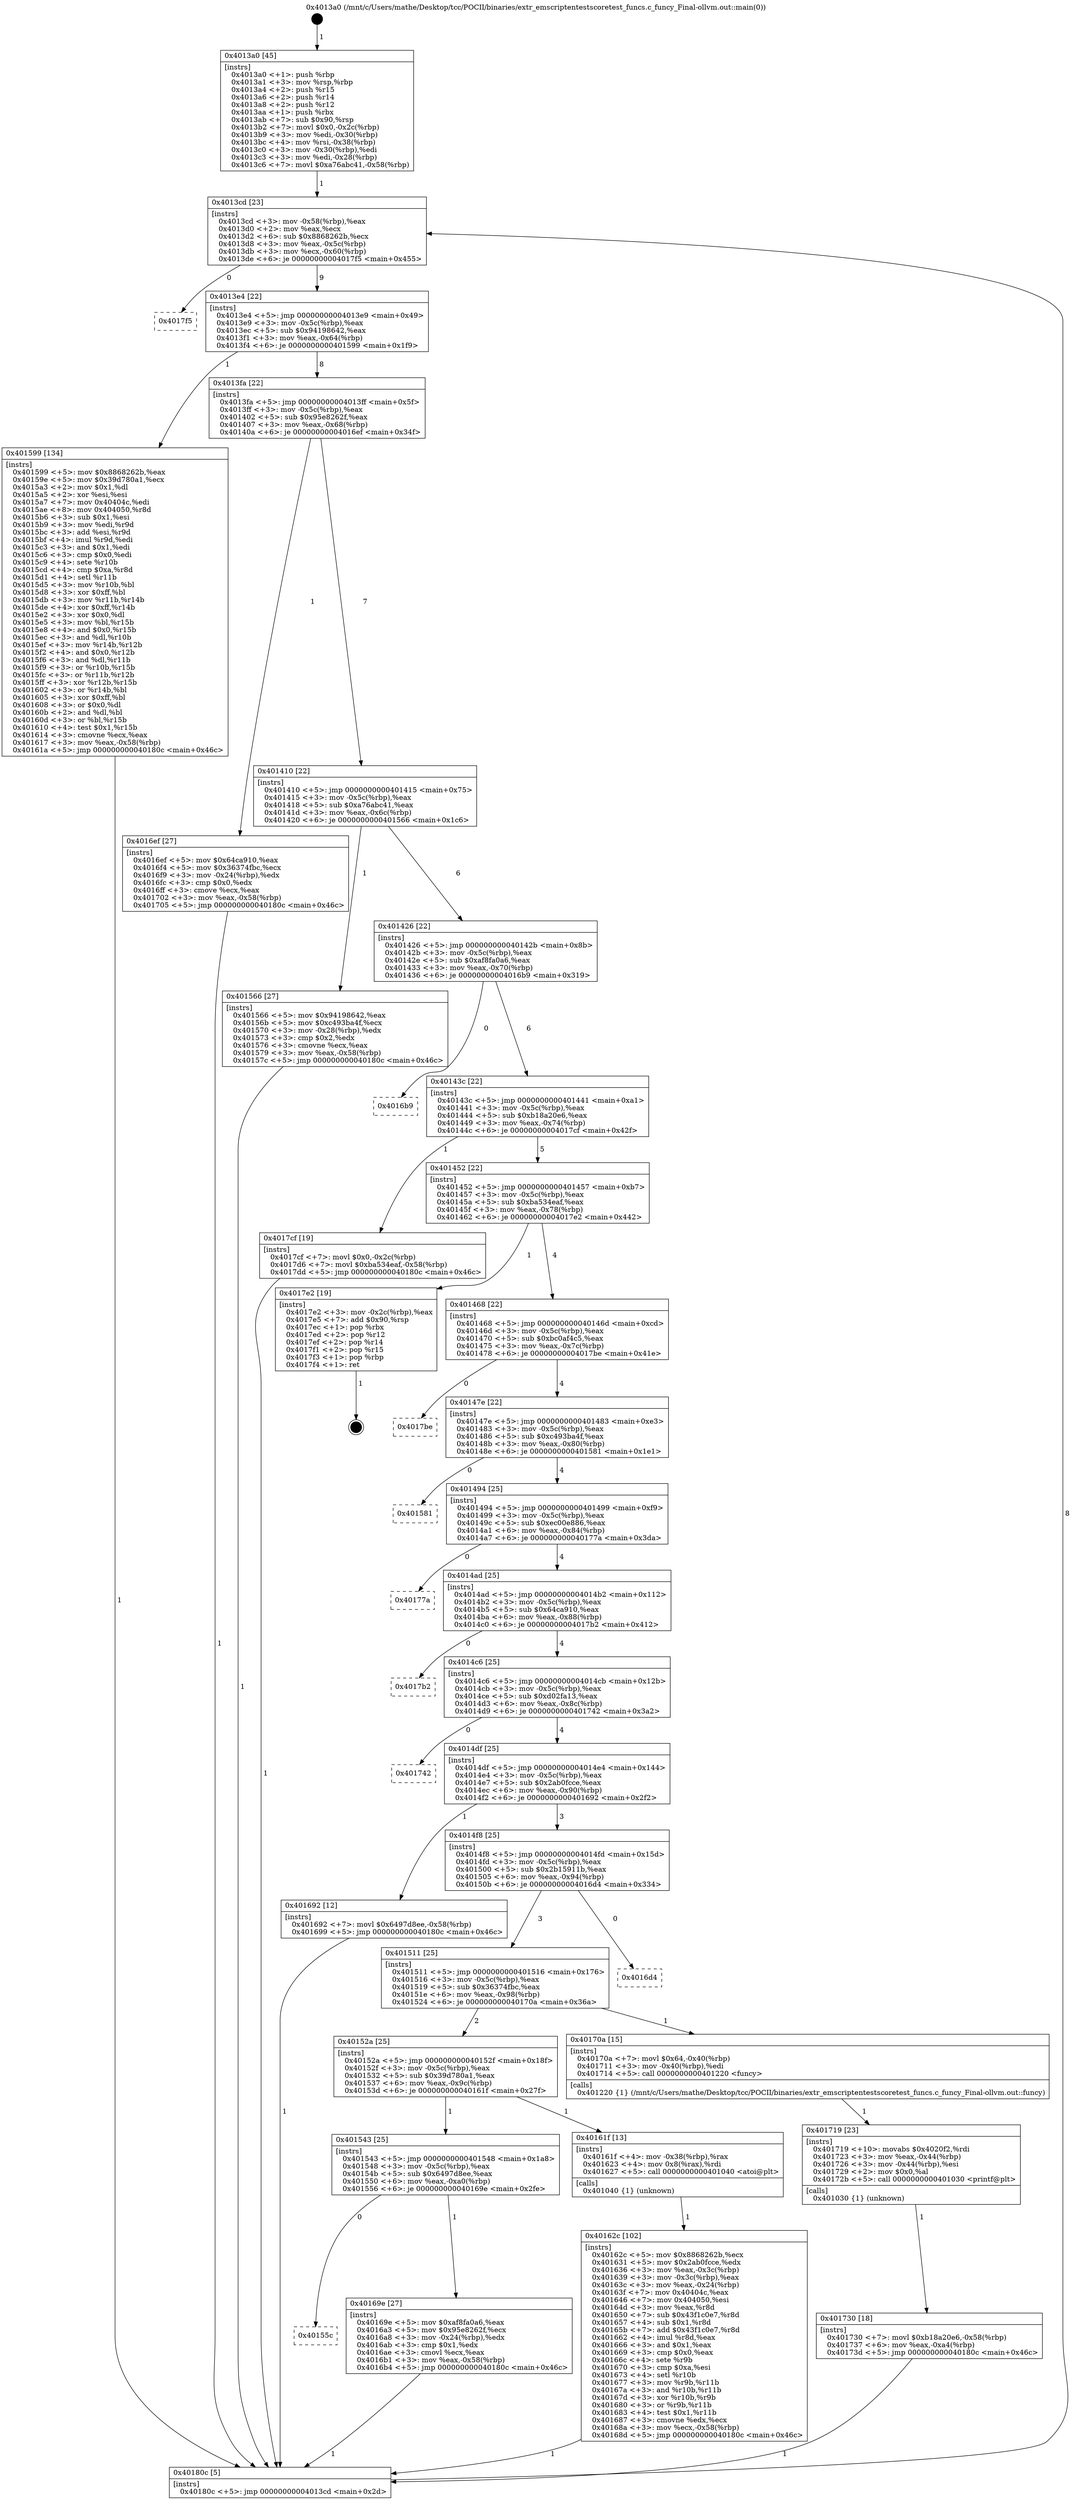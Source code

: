 digraph "0x4013a0" {
  label = "0x4013a0 (/mnt/c/Users/mathe/Desktop/tcc/POCII/binaries/extr_emscriptentestscoretest_funcs.c_funcy_Final-ollvm.out::main(0))"
  labelloc = "t"
  node[shape=record]

  Entry [label="",width=0.3,height=0.3,shape=circle,fillcolor=black,style=filled]
  "0x4013cd" [label="{
     0x4013cd [23]\l
     | [instrs]\l
     &nbsp;&nbsp;0x4013cd \<+3\>: mov -0x58(%rbp),%eax\l
     &nbsp;&nbsp;0x4013d0 \<+2\>: mov %eax,%ecx\l
     &nbsp;&nbsp;0x4013d2 \<+6\>: sub $0x8868262b,%ecx\l
     &nbsp;&nbsp;0x4013d8 \<+3\>: mov %eax,-0x5c(%rbp)\l
     &nbsp;&nbsp;0x4013db \<+3\>: mov %ecx,-0x60(%rbp)\l
     &nbsp;&nbsp;0x4013de \<+6\>: je 00000000004017f5 \<main+0x455\>\l
  }"]
  "0x4017f5" [label="{
     0x4017f5\l
  }", style=dashed]
  "0x4013e4" [label="{
     0x4013e4 [22]\l
     | [instrs]\l
     &nbsp;&nbsp;0x4013e4 \<+5\>: jmp 00000000004013e9 \<main+0x49\>\l
     &nbsp;&nbsp;0x4013e9 \<+3\>: mov -0x5c(%rbp),%eax\l
     &nbsp;&nbsp;0x4013ec \<+5\>: sub $0x94198642,%eax\l
     &nbsp;&nbsp;0x4013f1 \<+3\>: mov %eax,-0x64(%rbp)\l
     &nbsp;&nbsp;0x4013f4 \<+6\>: je 0000000000401599 \<main+0x1f9\>\l
  }"]
  Exit [label="",width=0.3,height=0.3,shape=circle,fillcolor=black,style=filled,peripheries=2]
  "0x401599" [label="{
     0x401599 [134]\l
     | [instrs]\l
     &nbsp;&nbsp;0x401599 \<+5\>: mov $0x8868262b,%eax\l
     &nbsp;&nbsp;0x40159e \<+5\>: mov $0x39d780a1,%ecx\l
     &nbsp;&nbsp;0x4015a3 \<+2\>: mov $0x1,%dl\l
     &nbsp;&nbsp;0x4015a5 \<+2\>: xor %esi,%esi\l
     &nbsp;&nbsp;0x4015a7 \<+7\>: mov 0x40404c,%edi\l
     &nbsp;&nbsp;0x4015ae \<+8\>: mov 0x404050,%r8d\l
     &nbsp;&nbsp;0x4015b6 \<+3\>: sub $0x1,%esi\l
     &nbsp;&nbsp;0x4015b9 \<+3\>: mov %edi,%r9d\l
     &nbsp;&nbsp;0x4015bc \<+3\>: add %esi,%r9d\l
     &nbsp;&nbsp;0x4015bf \<+4\>: imul %r9d,%edi\l
     &nbsp;&nbsp;0x4015c3 \<+3\>: and $0x1,%edi\l
     &nbsp;&nbsp;0x4015c6 \<+3\>: cmp $0x0,%edi\l
     &nbsp;&nbsp;0x4015c9 \<+4\>: sete %r10b\l
     &nbsp;&nbsp;0x4015cd \<+4\>: cmp $0xa,%r8d\l
     &nbsp;&nbsp;0x4015d1 \<+4\>: setl %r11b\l
     &nbsp;&nbsp;0x4015d5 \<+3\>: mov %r10b,%bl\l
     &nbsp;&nbsp;0x4015d8 \<+3\>: xor $0xff,%bl\l
     &nbsp;&nbsp;0x4015db \<+3\>: mov %r11b,%r14b\l
     &nbsp;&nbsp;0x4015de \<+4\>: xor $0xff,%r14b\l
     &nbsp;&nbsp;0x4015e2 \<+3\>: xor $0x0,%dl\l
     &nbsp;&nbsp;0x4015e5 \<+3\>: mov %bl,%r15b\l
     &nbsp;&nbsp;0x4015e8 \<+4\>: and $0x0,%r15b\l
     &nbsp;&nbsp;0x4015ec \<+3\>: and %dl,%r10b\l
     &nbsp;&nbsp;0x4015ef \<+3\>: mov %r14b,%r12b\l
     &nbsp;&nbsp;0x4015f2 \<+4\>: and $0x0,%r12b\l
     &nbsp;&nbsp;0x4015f6 \<+3\>: and %dl,%r11b\l
     &nbsp;&nbsp;0x4015f9 \<+3\>: or %r10b,%r15b\l
     &nbsp;&nbsp;0x4015fc \<+3\>: or %r11b,%r12b\l
     &nbsp;&nbsp;0x4015ff \<+3\>: xor %r12b,%r15b\l
     &nbsp;&nbsp;0x401602 \<+3\>: or %r14b,%bl\l
     &nbsp;&nbsp;0x401605 \<+3\>: xor $0xff,%bl\l
     &nbsp;&nbsp;0x401608 \<+3\>: or $0x0,%dl\l
     &nbsp;&nbsp;0x40160b \<+2\>: and %dl,%bl\l
     &nbsp;&nbsp;0x40160d \<+3\>: or %bl,%r15b\l
     &nbsp;&nbsp;0x401610 \<+4\>: test $0x1,%r15b\l
     &nbsp;&nbsp;0x401614 \<+3\>: cmovne %ecx,%eax\l
     &nbsp;&nbsp;0x401617 \<+3\>: mov %eax,-0x58(%rbp)\l
     &nbsp;&nbsp;0x40161a \<+5\>: jmp 000000000040180c \<main+0x46c\>\l
  }"]
  "0x4013fa" [label="{
     0x4013fa [22]\l
     | [instrs]\l
     &nbsp;&nbsp;0x4013fa \<+5\>: jmp 00000000004013ff \<main+0x5f\>\l
     &nbsp;&nbsp;0x4013ff \<+3\>: mov -0x5c(%rbp),%eax\l
     &nbsp;&nbsp;0x401402 \<+5\>: sub $0x95e8262f,%eax\l
     &nbsp;&nbsp;0x401407 \<+3\>: mov %eax,-0x68(%rbp)\l
     &nbsp;&nbsp;0x40140a \<+6\>: je 00000000004016ef \<main+0x34f\>\l
  }"]
  "0x401730" [label="{
     0x401730 [18]\l
     | [instrs]\l
     &nbsp;&nbsp;0x401730 \<+7\>: movl $0xb18a20e6,-0x58(%rbp)\l
     &nbsp;&nbsp;0x401737 \<+6\>: mov %eax,-0xa4(%rbp)\l
     &nbsp;&nbsp;0x40173d \<+5\>: jmp 000000000040180c \<main+0x46c\>\l
  }"]
  "0x4016ef" [label="{
     0x4016ef [27]\l
     | [instrs]\l
     &nbsp;&nbsp;0x4016ef \<+5\>: mov $0x64ca910,%eax\l
     &nbsp;&nbsp;0x4016f4 \<+5\>: mov $0x36374fbc,%ecx\l
     &nbsp;&nbsp;0x4016f9 \<+3\>: mov -0x24(%rbp),%edx\l
     &nbsp;&nbsp;0x4016fc \<+3\>: cmp $0x0,%edx\l
     &nbsp;&nbsp;0x4016ff \<+3\>: cmove %ecx,%eax\l
     &nbsp;&nbsp;0x401702 \<+3\>: mov %eax,-0x58(%rbp)\l
     &nbsp;&nbsp;0x401705 \<+5\>: jmp 000000000040180c \<main+0x46c\>\l
  }"]
  "0x401410" [label="{
     0x401410 [22]\l
     | [instrs]\l
     &nbsp;&nbsp;0x401410 \<+5\>: jmp 0000000000401415 \<main+0x75\>\l
     &nbsp;&nbsp;0x401415 \<+3\>: mov -0x5c(%rbp),%eax\l
     &nbsp;&nbsp;0x401418 \<+5\>: sub $0xa76abc41,%eax\l
     &nbsp;&nbsp;0x40141d \<+3\>: mov %eax,-0x6c(%rbp)\l
     &nbsp;&nbsp;0x401420 \<+6\>: je 0000000000401566 \<main+0x1c6\>\l
  }"]
  "0x401719" [label="{
     0x401719 [23]\l
     | [instrs]\l
     &nbsp;&nbsp;0x401719 \<+10\>: movabs $0x4020f2,%rdi\l
     &nbsp;&nbsp;0x401723 \<+3\>: mov %eax,-0x44(%rbp)\l
     &nbsp;&nbsp;0x401726 \<+3\>: mov -0x44(%rbp),%esi\l
     &nbsp;&nbsp;0x401729 \<+2\>: mov $0x0,%al\l
     &nbsp;&nbsp;0x40172b \<+5\>: call 0000000000401030 \<printf@plt\>\l
     | [calls]\l
     &nbsp;&nbsp;0x401030 \{1\} (unknown)\l
  }"]
  "0x401566" [label="{
     0x401566 [27]\l
     | [instrs]\l
     &nbsp;&nbsp;0x401566 \<+5\>: mov $0x94198642,%eax\l
     &nbsp;&nbsp;0x40156b \<+5\>: mov $0xc493ba4f,%ecx\l
     &nbsp;&nbsp;0x401570 \<+3\>: mov -0x28(%rbp),%edx\l
     &nbsp;&nbsp;0x401573 \<+3\>: cmp $0x2,%edx\l
     &nbsp;&nbsp;0x401576 \<+3\>: cmovne %ecx,%eax\l
     &nbsp;&nbsp;0x401579 \<+3\>: mov %eax,-0x58(%rbp)\l
     &nbsp;&nbsp;0x40157c \<+5\>: jmp 000000000040180c \<main+0x46c\>\l
  }"]
  "0x401426" [label="{
     0x401426 [22]\l
     | [instrs]\l
     &nbsp;&nbsp;0x401426 \<+5\>: jmp 000000000040142b \<main+0x8b\>\l
     &nbsp;&nbsp;0x40142b \<+3\>: mov -0x5c(%rbp),%eax\l
     &nbsp;&nbsp;0x40142e \<+5\>: sub $0xaf8fa0a6,%eax\l
     &nbsp;&nbsp;0x401433 \<+3\>: mov %eax,-0x70(%rbp)\l
     &nbsp;&nbsp;0x401436 \<+6\>: je 00000000004016b9 \<main+0x319\>\l
  }"]
  "0x40180c" [label="{
     0x40180c [5]\l
     | [instrs]\l
     &nbsp;&nbsp;0x40180c \<+5\>: jmp 00000000004013cd \<main+0x2d\>\l
  }"]
  "0x4013a0" [label="{
     0x4013a0 [45]\l
     | [instrs]\l
     &nbsp;&nbsp;0x4013a0 \<+1\>: push %rbp\l
     &nbsp;&nbsp;0x4013a1 \<+3\>: mov %rsp,%rbp\l
     &nbsp;&nbsp;0x4013a4 \<+2\>: push %r15\l
     &nbsp;&nbsp;0x4013a6 \<+2\>: push %r14\l
     &nbsp;&nbsp;0x4013a8 \<+2\>: push %r12\l
     &nbsp;&nbsp;0x4013aa \<+1\>: push %rbx\l
     &nbsp;&nbsp;0x4013ab \<+7\>: sub $0x90,%rsp\l
     &nbsp;&nbsp;0x4013b2 \<+7\>: movl $0x0,-0x2c(%rbp)\l
     &nbsp;&nbsp;0x4013b9 \<+3\>: mov %edi,-0x30(%rbp)\l
     &nbsp;&nbsp;0x4013bc \<+4\>: mov %rsi,-0x38(%rbp)\l
     &nbsp;&nbsp;0x4013c0 \<+3\>: mov -0x30(%rbp),%edi\l
     &nbsp;&nbsp;0x4013c3 \<+3\>: mov %edi,-0x28(%rbp)\l
     &nbsp;&nbsp;0x4013c6 \<+7\>: movl $0xa76abc41,-0x58(%rbp)\l
  }"]
  "0x40155c" [label="{
     0x40155c\l
  }", style=dashed]
  "0x4016b9" [label="{
     0x4016b9\l
  }", style=dashed]
  "0x40143c" [label="{
     0x40143c [22]\l
     | [instrs]\l
     &nbsp;&nbsp;0x40143c \<+5\>: jmp 0000000000401441 \<main+0xa1\>\l
     &nbsp;&nbsp;0x401441 \<+3\>: mov -0x5c(%rbp),%eax\l
     &nbsp;&nbsp;0x401444 \<+5\>: sub $0xb18a20e6,%eax\l
     &nbsp;&nbsp;0x401449 \<+3\>: mov %eax,-0x74(%rbp)\l
     &nbsp;&nbsp;0x40144c \<+6\>: je 00000000004017cf \<main+0x42f\>\l
  }"]
  "0x40169e" [label="{
     0x40169e [27]\l
     | [instrs]\l
     &nbsp;&nbsp;0x40169e \<+5\>: mov $0xaf8fa0a6,%eax\l
     &nbsp;&nbsp;0x4016a3 \<+5\>: mov $0x95e8262f,%ecx\l
     &nbsp;&nbsp;0x4016a8 \<+3\>: mov -0x24(%rbp),%edx\l
     &nbsp;&nbsp;0x4016ab \<+3\>: cmp $0x1,%edx\l
     &nbsp;&nbsp;0x4016ae \<+3\>: cmovl %ecx,%eax\l
     &nbsp;&nbsp;0x4016b1 \<+3\>: mov %eax,-0x58(%rbp)\l
     &nbsp;&nbsp;0x4016b4 \<+5\>: jmp 000000000040180c \<main+0x46c\>\l
  }"]
  "0x4017cf" [label="{
     0x4017cf [19]\l
     | [instrs]\l
     &nbsp;&nbsp;0x4017cf \<+7\>: movl $0x0,-0x2c(%rbp)\l
     &nbsp;&nbsp;0x4017d6 \<+7\>: movl $0xba534eaf,-0x58(%rbp)\l
     &nbsp;&nbsp;0x4017dd \<+5\>: jmp 000000000040180c \<main+0x46c\>\l
  }"]
  "0x401452" [label="{
     0x401452 [22]\l
     | [instrs]\l
     &nbsp;&nbsp;0x401452 \<+5\>: jmp 0000000000401457 \<main+0xb7\>\l
     &nbsp;&nbsp;0x401457 \<+3\>: mov -0x5c(%rbp),%eax\l
     &nbsp;&nbsp;0x40145a \<+5\>: sub $0xba534eaf,%eax\l
     &nbsp;&nbsp;0x40145f \<+3\>: mov %eax,-0x78(%rbp)\l
     &nbsp;&nbsp;0x401462 \<+6\>: je 00000000004017e2 \<main+0x442\>\l
  }"]
  "0x40162c" [label="{
     0x40162c [102]\l
     | [instrs]\l
     &nbsp;&nbsp;0x40162c \<+5\>: mov $0x8868262b,%ecx\l
     &nbsp;&nbsp;0x401631 \<+5\>: mov $0x2ab0fcce,%edx\l
     &nbsp;&nbsp;0x401636 \<+3\>: mov %eax,-0x3c(%rbp)\l
     &nbsp;&nbsp;0x401639 \<+3\>: mov -0x3c(%rbp),%eax\l
     &nbsp;&nbsp;0x40163c \<+3\>: mov %eax,-0x24(%rbp)\l
     &nbsp;&nbsp;0x40163f \<+7\>: mov 0x40404c,%eax\l
     &nbsp;&nbsp;0x401646 \<+7\>: mov 0x404050,%esi\l
     &nbsp;&nbsp;0x40164d \<+3\>: mov %eax,%r8d\l
     &nbsp;&nbsp;0x401650 \<+7\>: sub $0x43f1c0e7,%r8d\l
     &nbsp;&nbsp;0x401657 \<+4\>: sub $0x1,%r8d\l
     &nbsp;&nbsp;0x40165b \<+7\>: add $0x43f1c0e7,%r8d\l
     &nbsp;&nbsp;0x401662 \<+4\>: imul %r8d,%eax\l
     &nbsp;&nbsp;0x401666 \<+3\>: and $0x1,%eax\l
     &nbsp;&nbsp;0x401669 \<+3\>: cmp $0x0,%eax\l
     &nbsp;&nbsp;0x40166c \<+4\>: sete %r9b\l
     &nbsp;&nbsp;0x401670 \<+3\>: cmp $0xa,%esi\l
     &nbsp;&nbsp;0x401673 \<+4\>: setl %r10b\l
     &nbsp;&nbsp;0x401677 \<+3\>: mov %r9b,%r11b\l
     &nbsp;&nbsp;0x40167a \<+3\>: and %r10b,%r11b\l
     &nbsp;&nbsp;0x40167d \<+3\>: xor %r10b,%r9b\l
     &nbsp;&nbsp;0x401680 \<+3\>: or %r9b,%r11b\l
     &nbsp;&nbsp;0x401683 \<+4\>: test $0x1,%r11b\l
     &nbsp;&nbsp;0x401687 \<+3\>: cmovne %edx,%ecx\l
     &nbsp;&nbsp;0x40168a \<+3\>: mov %ecx,-0x58(%rbp)\l
     &nbsp;&nbsp;0x40168d \<+5\>: jmp 000000000040180c \<main+0x46c\>\l
  }"]
  "0x4017e2" [label="{
     0x4017e2 [19]\l
     | [instrs]\l
     &nbsp;&nbsp;0x4017e2 \<+3\>: mov -0x2c(%rbp),%eax\l
     &nbsp;&nbsp;0x4017e5 \<+7\>: add $0x90,%rsp\l
     &nbsp;&nbsp;0x4017ec \<+1\>: pop %rbx\l
     &nbsp;&nbsp;0x4017ed \<+2\>: pop %r12\l
     &nbsp;&nbsp;0x4017ef \<+2\>: pop %r14\l
     &nbsp;&nbsp;0x4017f1 \<+2\>: pop %r15\l
     &nbsp;&nbsp;0x4017f3 \<+1\>: pop %rbp\l
     &nbsp;&nbsp;0x4017f4 \<+1\>: ret\l
  }"]
  "0x401468" [label="{
     0x401468 [22]\l
     | [instrs]\l
     &nbsp;&nbsp;0x401468 \<+5\>: jmp 000000000040146d \<main+0xcd\>\l
     &nbsp;&nbsp;0x40146d \<+3\>: mov -0x5c(%rbp),%eax\l
     &nbsp;&nbsp;0x401470 \<+5\>: sub $0xbc0af4c5,%eax\l
     &nbsp;&nbsp;0x401475 \<+3\>: mov %eax,-0x7c(%rbp)\l
     &nbsp;&nbsp;0x401478 \<+6\>: je 00000000004017be \<main+0x41e\>\l
  }"]
  "0x401543" [label="{
     0x401543 [25]\l
     | [instrs]\l
     &nbsp;&nbsp;0x401543 \<+5\>: jmp 0000000000401548 \<main+0x1a8\>\l
     &nbsp;&nbsp;0x401548 \<+3\>: mov -0x5c(%rbp),%eax\l
     &nbsp;&nbsp;0x40154b \<+5\>: sub $0x6497d8ee,%eax\l
     &nbsp;&nbsp;0x401550 \<+6\>: mov %eax,-0xa0(%rbp)\l
     &nbsp;&nbsp;0x401556 \<+6\>: je 000000000040169e \<main+0x2fe\>\l
  }"]
  "0x4017be" [label="{
     0x4017be\l
  }", style=dashed]
  "0x40147e" [label="{
     0x40147e [22]\l
     | [instrs]\l
     &nbsp;&nbsp;0x40147e \<+5\>: jmp 0000000000401483 \<main+0xe3\>\l
     &nbsp;&nbsp;0x401483 \<+3\>: mov -0x5c(%rbp),%eax\l
     &nbsp;&nbsp;0x401486 \<+5\>: sub $0xc493ba4f,%eax\l
     &nbsp;&nbsp;0x40148b \<+3\>: mov %eax,-0x80(%rbp)\l
     &nbsp;&nbsp;0x40148e \<+6\>: je 0000000000401581 \<main+0x1e1\>\l
  }"]
  "0x40161f" [label="{
     0x40161f [13]\l
     | [instrs]\l
     &nbsp;&nbsp;0x40161f \<+4\>: mov -0x38(%rbp),%rax\l
     &nbsp;&nbsp;0x401623 \<+4\>: mov 0x8(%rax),%rdi\l
     &nbsp;&nbsp;0x401627 \<+5\>: call 0000000000401040 \<atoi@plt\>\l
     | [calls]\l
     &nbsp;&nbsp;0x401040 \{1\} (unknown)\l
  }"]
  "0x401581" [label="{
     0x401581\l
  }", style=dashed]
  "0x401494" [label="{
     0x401494 [25]\l
     | [instrs]\l
     &nbsp;&nbsp;0x401494 \<+5\>: jmp 0000000000401499 \<main+0xf9\>\l
     &nbsp;&nbsp;0x401499 \<+3\>: mov -0x5c(%rbp),%eax\l
     &nbsp;&nbsp;0x40149c \<+5\>: sub $0xec00e886,%eax\l
     &nbsp;&nbsp;0x4014a1 \<+6\>: mov %eax,-0x84(%rbp)\l
     &nbsp;&nbsp;0x4014a7 \<+6\>: je 000000000040177a \<main+0x3da\>\l
  }"]
  "0x40152a" [label="{
     0x40152a [25]\l
     | [instrs]\l
     &nbsp;&nbsp;0x40152a \<+5\>: jmp 000000000040152f \<main+0x18f\>\l
     &nbsp;&nbsp;0x40152f \<+3\>: mov -0x5c(%rbp),%eax\l
     &nbsp;&nbsp;0x401532 \<+5\>: sub $0x39d780a1,%eax\l
     &nbsp;&nbsp;0x401537 \<+6\>: mov %eax,-0x9c(%rbp)\l
     &nbsp;&nbsp;0x40153d \<+6\>: je 000000000040161f \<main+0x27f\>\l
  }"]
  "0x40177a" [label="{
     0x40177a\l
  }", style=dashed]
  "0x4014ad" [label="{
     0x4014ad [25]\l
     | [instrs]\l
     &nbsp;&nbsp;0x4014ad \<+5\>: jmp 00000000004014b2 \<main+0x112\>\l
     &nbsp;&nbsp;0x4014b2 \<+3\>: mov -0x5c(%rbp),%eax\l
     &nbsp;&nbsp;0x4014b5 \<+5\>: sub $0x64ca910,%eax\l
     &nbsp;&nbsp;0x4014ba \<+6\>: mov %eax,-0x88(%rbp)\l
     &nbsp;&nbsp;0x4014c0 \<+6\>: je 00000000004017b2 \<main+0x412\>\l
  }"]
  "0x40170a" [label="{
     0x40170a [15]\l
     | [instrs]\l
     &nbsp;&nbsp;0x40170a \<+7\>: movl $0x64,-0x40(%rbp)\l
     &nbsp;&nbsp;0x401711 \<+3\>: mov -0x40(%rbp),%edi\l
     &nbsp;&nbsp;0x401714 \<+5\>: call 0000000000401220 \<funcy\>\l
     | [calls]\l
     &nbsp;&nbsp;0x401220 \{1\} (/mnt/c/Users/mathe/Desktop/tcc/POCII/binaries/extr_emscriptentestscoretest_funcs.c_funcy_Final-ollvm.out::funcy)\l
  }"]
  "0x4017b2" [label="{
     0x4017b2\l
  }", style=dashed]
  "0x4014c6" [label="{
     0x4014c6 [25]\l
     | [instrs]\l
     &nbsp;&nbsp;0x4014c6 \<+5\>: jmp 00000000004014cb \<main+0x12b\>\l
     &nbsp;&nbsp;0x4014cb \<+3\>: mov -0x5c(%rbp),%eax\l
     &nbsp;&nbsp;0x4014ce \<+5\>: sub $0xd02fa13,%eax\l
     &nbsp;&nbsp;0x4014d3 \<+6\>: mov %eax,-0x8c(%rbp)\l
     &nbsp;&nbsp;0x4014d9 \<+6\>: je 0000000000401742 \<main+0x3a2\>\l
  }"]
  "0x401511" [label="{
     0x401511 [25]\l
     | [instrs]\l
     &nbsp;&nbsp;0x401511 \<+5\>: jmp 0000000000401516 \<main+0x176\>\l
     &nbsp;&nbsp;0x401516 \<+3\>: mov -0x5c(%rbp),%eax\l
     &nbsp;&nbsp;0x401519 \<+5\>: sub $0x36374fbc,%eax\l
     &nbsp;&nbsp;0x40151e \<+6\>: mov %eax,-0x98(%rbp)\l
     &nbsp;&nbsp;0x401524 \<+6\>: je 000000000040170a \<main+0x36a\>\l
  }"]
  "0x401742" [label="{
     0x401742\l
  }", style=dashed]
  "0x4014df" [label="{
     0x4014df [25]\l
     | [instrs]\l
     &nbsp;&nbsp;0x4014df \<+5\>: jmp 00000000004014e4 \<main+0x144\>\l
     &nbsp;&nbsp;0x4014e4 \<+3\>: mov -0x5c(%rbp),%eax\l
     &nbsp;&nbsp;0x4014e7 \<+5\>: sub $0x2ab0fcce,%eax\l
     &nbsp;&nbsp;0x4014ec \<+6\>: mov %eax,-0x90(%rbp)\l
     &nbsp;&nbsp;0x4014f2 \<+6\>: je 0000000000401692 \<main+0x2f2\>\l
  }"]
  "0x4016d4" [label="{
     0x4016d4\l
  }", style=dashed]
  "0x401692" [label="{
     0x401692 [12]\l
     | [instrs]\l
     &nbsp;&nbsp;0x401692 \<+7\>: movl $0x6497d8ee,-0x58(%rbp)\l
     &nbsp;&nbsp;0x401699 \<+5\>: jmp 000000000040180c \<main+0x46c\>\l
  }"]
  "0x4014f8" [label="{
     0x4014f8 [25]\l
     | [instrs]\l
     &nbsp;&nbsp;0x4014f8 \<+5\>: jmp 00000000004014fd \<main+0x15d\>\l
     &nbsp;&nbsp;0x4014fd \<+3\>: mov -0x5c(%rbp),%eax\l
     &nbsp;&nbsp;0x401500 \<+5\>: sub $0x2b15911b,%eax\l
     &nbsp;&nbsp;0x401505 \<+6\>: mov %eax,-0x94(%rbp)\l
     &nbsp;&nbsp;0x40150b \<+6\>: je 00000000004016d4 \<main+0x334\>\l
  }"]
  Entry -> "0x4013a0" [label=" 1"]
  "0x4013cd" -> "0x4017f5" [label=" 0"]
  "0x4013cd" -> "0x4013e4" [label=" 9"]
  "0x4017e2" -> Exit [label=" 1"]
  "0x4013e4" -> "0x401599" [label=" 1"]
  "0x4013e4" -> "0x4013fa" [label=" 8"]
  "0x4017cf" -> "0x40180c" [label=" 1"]
  "0x4013fa" -> "0x4016ef" [label=" 1"]
  "0x4013fa" -> "0x401410" [label=" 7"]
  "0x401730" -> "0x40180c" [label=" 1"]
  "0x401410" -> "0x401566" [label=" 1"]
  "0x401410" -> "0x401426" [label=" 6"]
  "0x401566" -> "0x40180c" [label=" 1"]
  "0x4013a0" -> "0x4013cd" [label=" 1"]
  "0x40180c" -> "0x4013cd" [label=" 8"]
  "0x401599" -> "0x40180c" [label=" 1"]
  "0x401719" -> "0x401730" [label=" 1"]
  "0x401426" -> "0x4016b9" [label=" 0"]
  "0x401426" -> "0x40143c" [label=" 6"]
  "0x40170a" -> "0x401719" [label=" 1"]
  "0x40143c" -> "0x4017cf" [label=" 1"]
  "0x40143c" -> "0x401452" [label=" 5"]
  "0x4016ef" -> "0x40180c" [label=" 1"]
  "0x401452" -> "0x4017e2" [label=" 1"]
  "0x401452" -> "0x401468" [label=" 4"]
  "0x401543" -> "0x40155c" [label=" 0"]
  "0x401468" -> "0x4017be" [label=" 0"]
  "0x401468" -> "0x40147e" [label=" 4"]
  "0x401543" -> "0x40169e" [label=" 1"]
  "0x40147e" -> "0x401581" [label=" 0"]
  "0x40147e" -> "0x401494" [label=" 4"]
  "0x40169e" -> "0x40180c" [label=" 1"]
  "0x401494" -> "0x40177a" [label=" 0"]
  "0x401494" -> "0x4014ad" [label=" 4"]
  "0x40162c" -> "0x40180c" [label=" 1"]
  "0x4014ad" -> "0x4017b2" [label=" 0"]
  "0x4014ad" -> "0x4014c6" [label=" 4"]
  "0x40161f" -> "0x40162c" [label=" 1"]
  "0x4014c6" -> "0x401742" [label=" 0"]
  "0x4014c6" -> "0x4014df" [label=" 4"]
  "0x40152a" -> "0x40161f" [label=" 1"]
  "0x4014df" -> "0x401692" [label=" 1"]
  "0x4014df" -> "0x4014f8" [label=" 3"]
  "0x401692" -> "0x40180c" [label=" 1"]
  "0x4014f8" -> "0x4016d4" [label=" 0"]
  "0x4014f8" -> "0x401511" [label=" 3"]
  "0x40152a" -> "0x401543" [label=" 1"]
  "0x401511" -> "0x40170a" [label=" 1"]
  "0x401511" -> "0x40152a" [label=" 2"]
}
